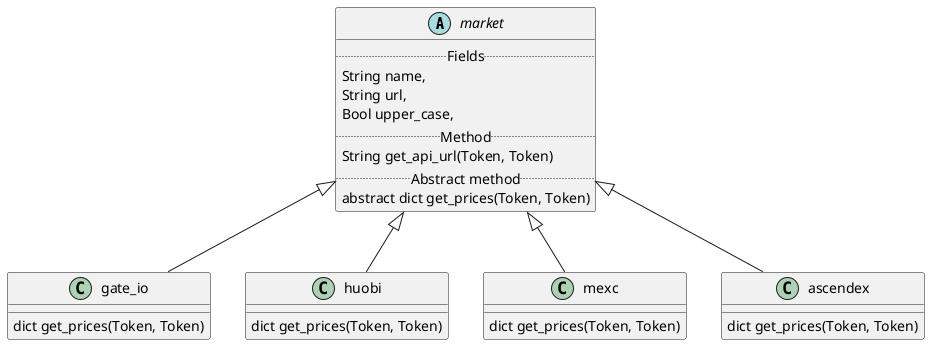 @startuml market

abstract class market {
    .. Fields ..
    String name,
    String url,
    Bool upper_case,
    .. Method ..
    String get_api_url(Token, Token)
    .. Abstract method ..
    abstract dict get_prices(Token, Token)
}
class gate_io{
        dict get_prices(Token, Token)
}
class huobi{
        dict get_prices(Token, Token)
}
class mexc{
        dict get_prices(Token, Token)
}
class ascendex{
        dict get_prices(Token, Token)
}

market <|-- gate_io
market <|-- huobi
market <|-- mexc
market <|-- ascendex
@enduml